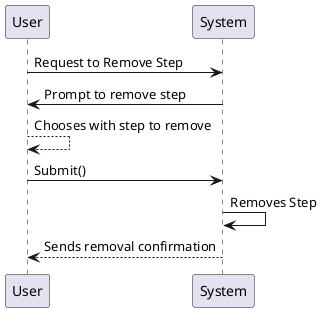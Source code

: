 @startuml
User -> System: Request to Remove Step
System -> User: Prompt to remove step
User --> User: Chooses with step to remove
User -> System: Submit()
System -> System: Removes Step
System --> User: Sends removal confirmation
@enduml
